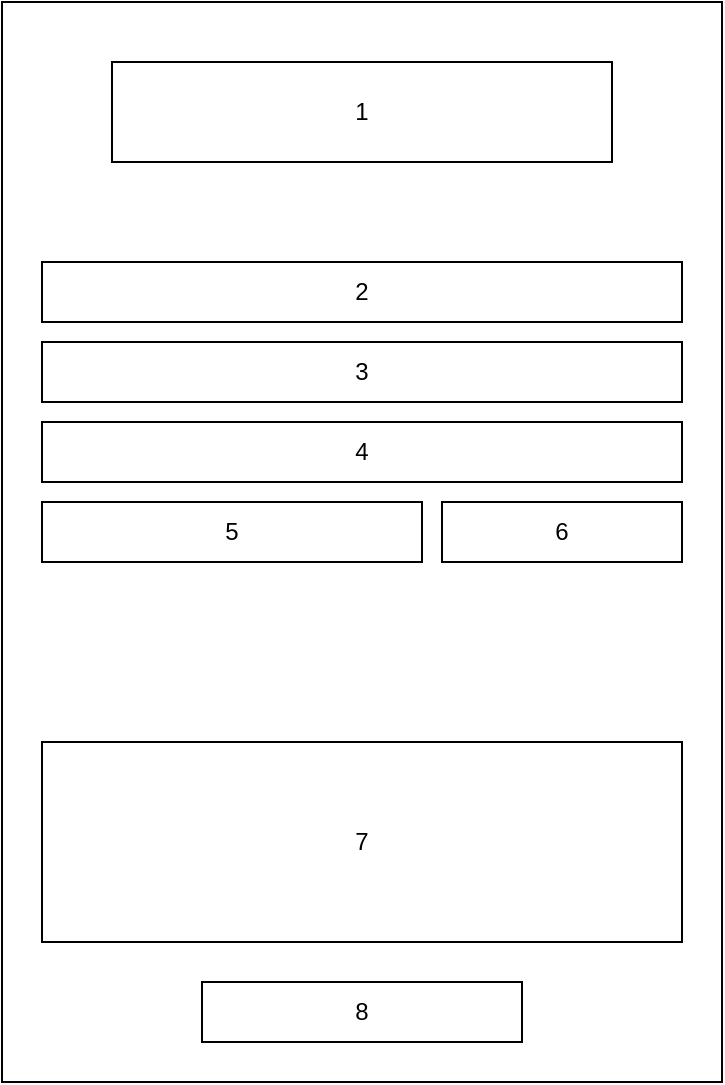 <mxfile version="24.8.6">
  <diagram name="Страница — 1" id="B7BoDMwRP4bzp1QEvwFb">
    <mxGraphModel dx="593" dy="644" grid="1" gridSize="10" guides="1" tooltips="1" connect="1" arrows="1" fold="1" page="1" pageScale="1" pageWidth="827" pageHeight="1169" math="0" shadow="0">
      <root>
        <mxCell id="0" />
        <mxCell id="1" parent="0" />
        <mxCell id="OIhLDXdUyic4KCReRbb--121" value="" style="rounded=0;whiteSpace=wrap;html=1;" vertex="1" parent="1">
          <mxGeometry x="220" y="200" width="360" height="540" as="geometry" />
        </mxCell>
        <mxCell id="OIhLDXdUyic4KCReRbb--122" value="1" style="rounded=0;whiteSpace=wrap;html=1;" vertex="1" parent="1">
          <mxGeometry x="275" y="230" width="250" height="50" as="geometry" />
        </mxCell>
        <mxCell id="OIhLDXdUyic4KCReRbb--123" value="2" style="rounded=0;whiteSpace=wrap;html=1;" vertex="1" parent="1">
          <mxGeometry x="240" y="330" width="320" height="30" as="geometry" />
        </mxCell>
        <mxCell id="OIhLDXdUyic4KCReRbb--124" value="3" style="rounded=0;whiteSpace=wrap;html=1;" vertex="1" parent="1">
          <mxGeometry x="240" y="370" width="320" height="30" as="geometry" />
        </mxCell>
        <mxCell id="OIhLDXdUyic4KCReRbb--125" value="4" style="rounded=0;whiteSpace=wrap;html=1;" vertex="1" parent="1">
          <mxGeometry x="240" y="410" width="320" height="30" as="geometry" />
        </mxCell>
        <mxCell id="OIhLDXdUyic4KCReRbb--126" value="7" style="rounded=0;whiteSpace=wrap;html=1;" vertex="1" parent="1">
          <mxGeometry x="240" y="570" width="320" height="100" as="geometry" />
        </mxCell>
        <mxCell id="OIhLDXdUyic4KCReRbb--127" value="8" style="rounded=0;whiteSpace=wrap;html=1;" vertex="1" parent="1">
          <mxGeometry x="320" y="690" width="160" height="30" as="geometry" />
        </mxCell>
        <mxCell id="OIhLDXdUyic4KCReRbb--128" value="5" style="rounded=0;whiteSpace=wrap;html=1;" vertex="1" parent="1">
          <mxGeometry x="240" y="450" width="190" height="30" as="geometry" />
        </mxCell>
        <mxCell id="OIhLDXdUyic4KCReRbb--129" value="6" style="rounded=0;whiteSpace=wrap;html=1;" vertex="1" parent="1">
          <mxGeometry x="440" y="450" width="120" height="30" as="geometry" />
        </mxCell>
      </root>
    </mxGraphModel>
  </diagram>
</mxfile>
